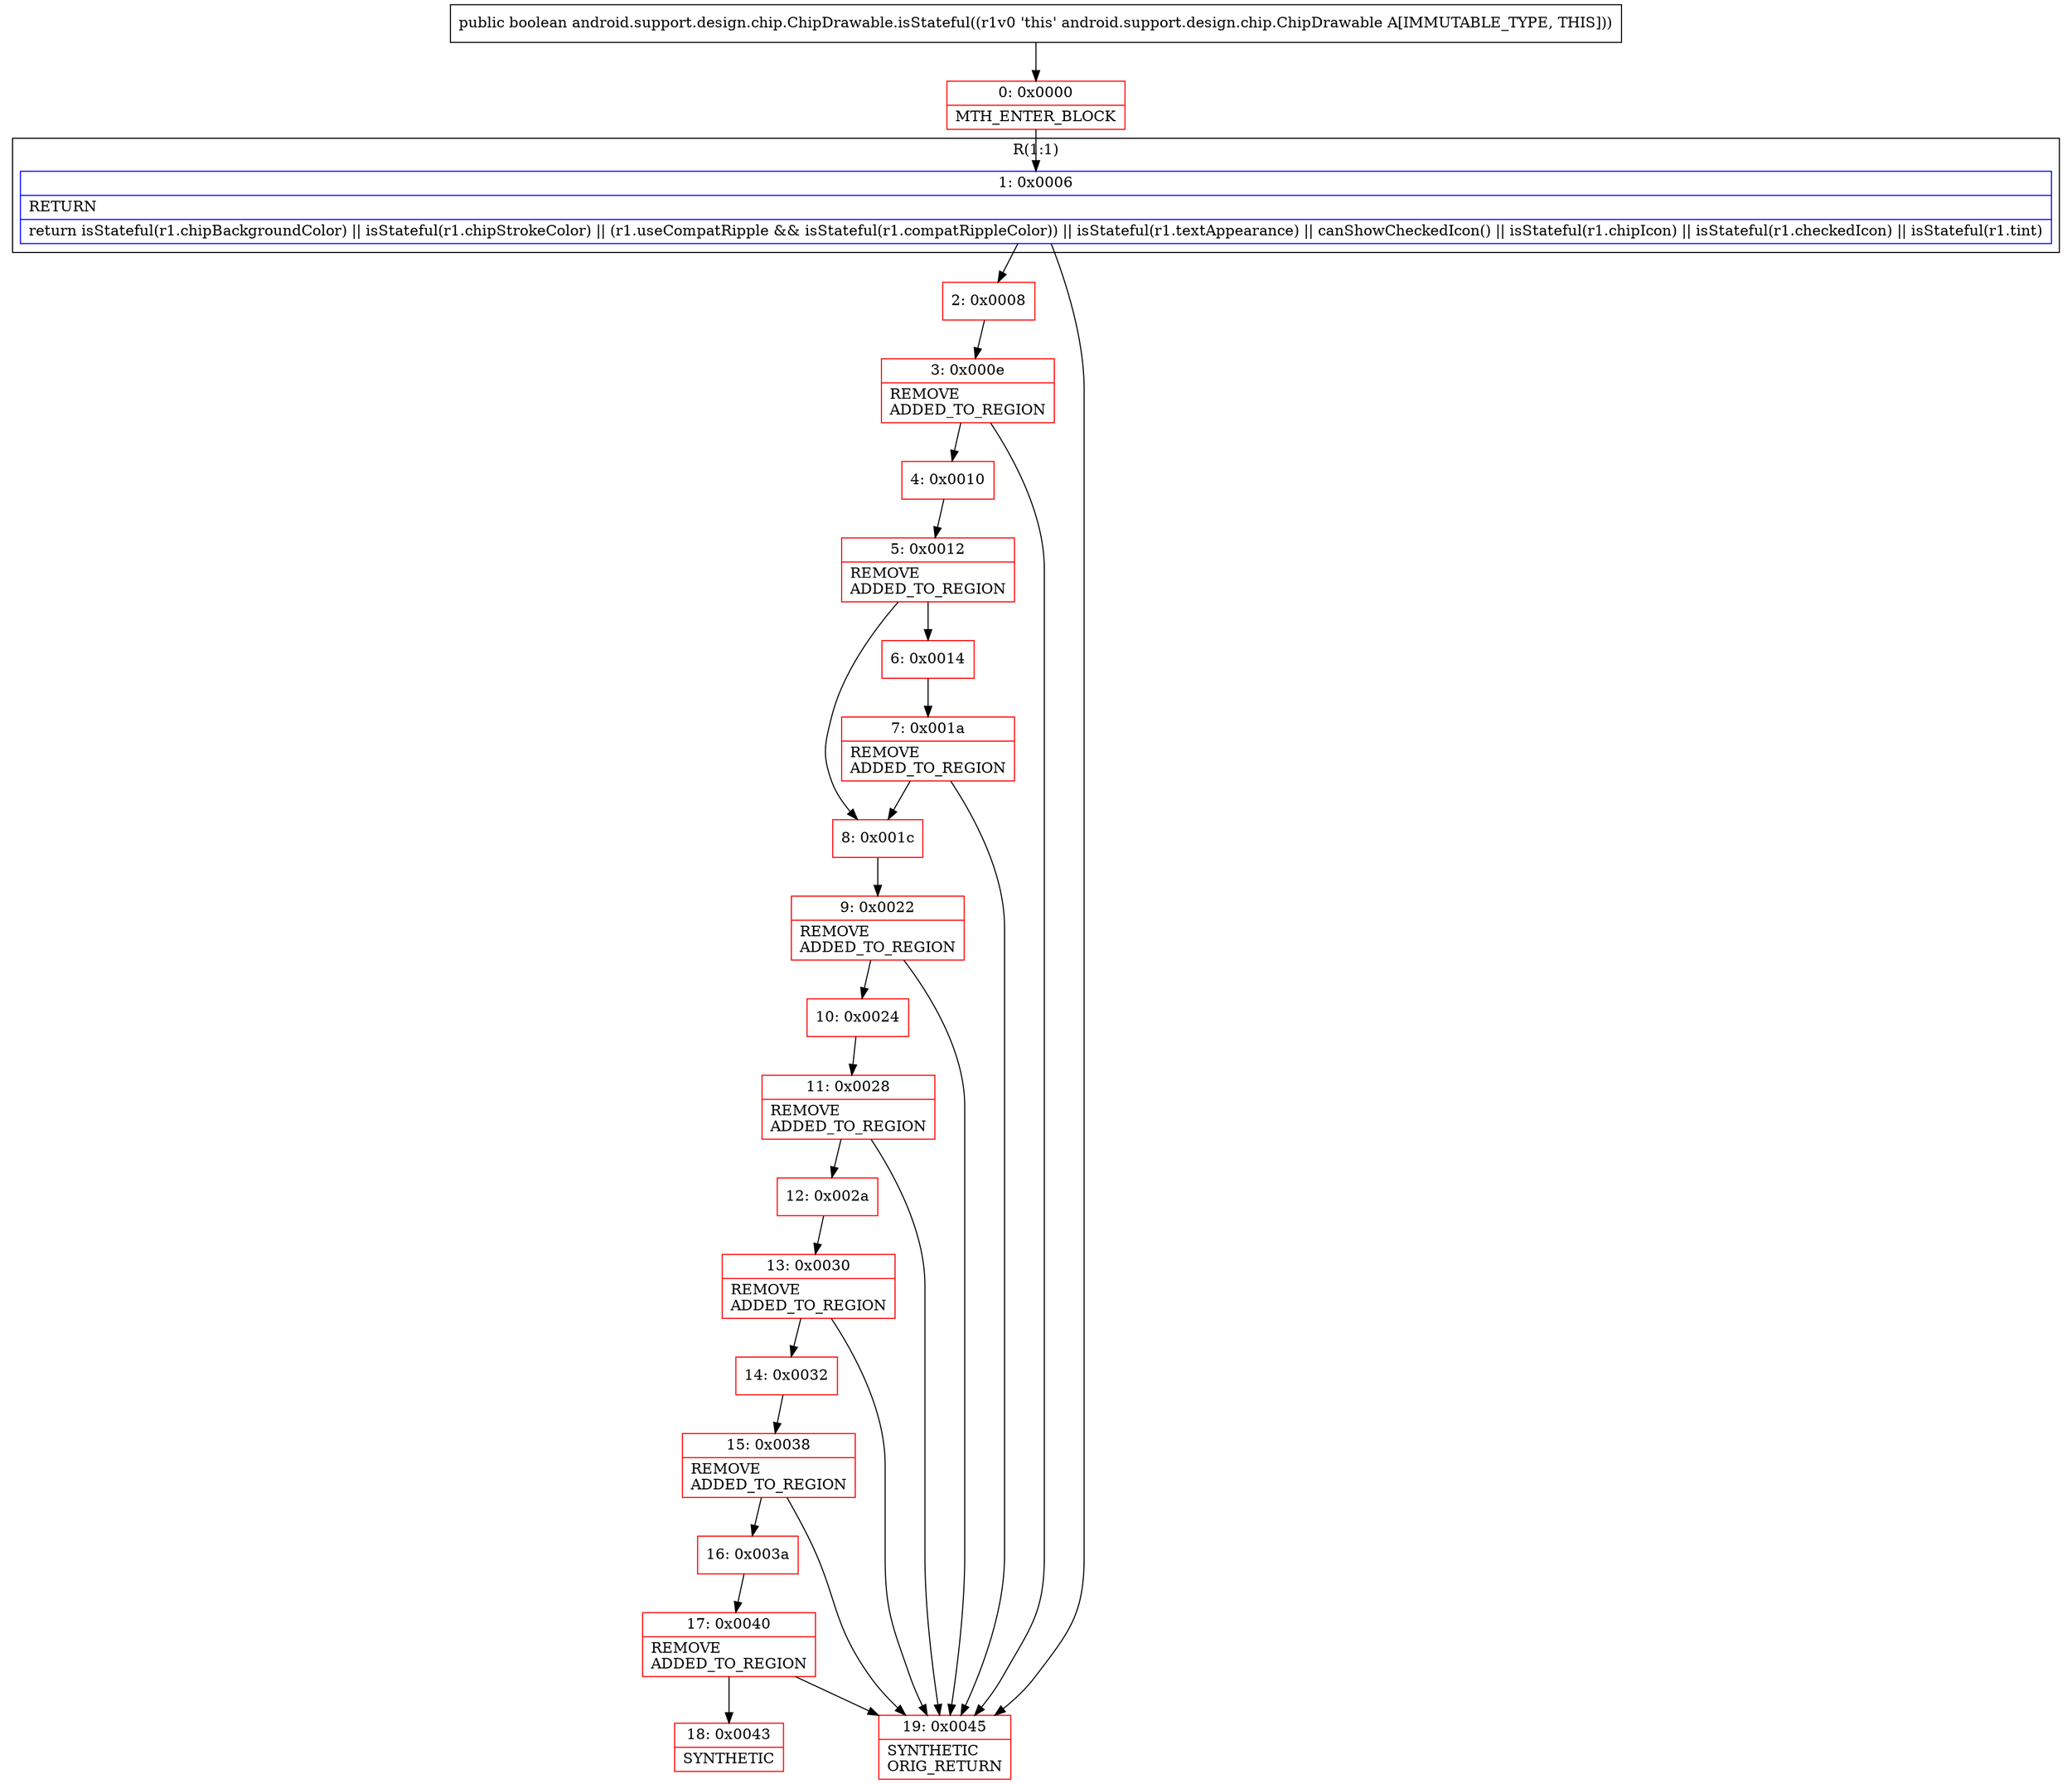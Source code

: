 digraph "CFG forandroid.support.design.chip.ChipDrawable.isStateful()Z" {
subgraph cluster_Region_638560058 {
label = "R(1:1)";
node [shape=record,color=blue];
Node_1 [shape=record,label="{1\:\ 0x0006|RETURN\l|return isStateful(r1.chipBackgroundColor) \|\| isStateful(r1.chipStrokeColor) \|\| (r1.useCompatRipple && isStateful(r1.compatRippleColor)) \|\| isStateful(r1.textAppearance) \|\| canShowCheckedIcon() \|\| isStateful(r1.chipIcon) \|\| isStateful(r1.checkedIcon) \|\| isStateful(r1.tint)\l}"];
}
Node_0 [shape=record,color=red,label="{0\:\ 0x0000|MTH_ENTER_BLOCK\l}"];
Node_2 [shape=record,color=red,label="{2\:\ 0x0008}"];
Node_3 [shape=record,color=red,label="{3\:\ 0x000e|REMOVE\lADDED_TO_REGION\l}"];
Node_4 [shape=record,color=red,label="{4\:\ 0x0010}"];
Node_5 [shape=record,color=red,label="{5\:\ 0x0012|REMOVE\lADDED_TO_REGION\l}"];
Node_6 [shape=record,color=red,label="{6\:\ 0x0014}"];
Node_7 [shape=record,color=red,label="{7\:\ 0x001a|REMOVE\lADDED_TO_REGION\l}"];
Node_8 [shape=record,color=red,label="{8\:\ 0x001c}"];
Node_9 [shape=record,color=red,label="{9\:\ 0x0022|REMOVE\lADDED_TO_REGION\l}"];
Node_10 [shape=record,color=red,label="{10\:\ 0x0024}"];
Node_11 [shape=record,color=red,label="{11\:\ 0x0028|REMOVE\lADDED_TO_REGION\l}"];
Node_12 [shape=record,color=red,label="{12\:\ 0x002a}"];
Node_13 [shape=record,color=red,label="{13\:\ 0x0030|REMOVE\lADDED_TO_REGION\l}"];
Node_14 [shape=record,color=red,label="{14\:\ 0x0032}"];
Node_15 [shape=record,color=red,label="{15\:\ 0x0038|REMOVE\lADDED_TO_REGION\l}"];
Node_16 [shape=record,color=red,label="{16\:\ 0x003a}"];
Node_17 [shape=record,color=red,label="{17\:\ 0x0040|REMOVE\lADDED_TO_REGION\l}"];
Node_18 [shape=record,color=red,label="{18\:\ 0x0043|SYNTHETIC\l}"];
Node_19 [shape=record,color=red,label="{19\:\ 0x0045|SYNTHETIC\lORIG_RETURN\l}"];
MethodNode[shape=record,label="{public boolean android.support.design.chip.ChipDrawable.isStateful((r1v0 'this' android.support.design.chip.ChipDrawable A[IMMUTABLE_TYPE, THIS])) }"];
MethodNode -> Node_0;
Node_1 -> Node_2;
Node_1 -> Node_19;
Node_0 -> Node_1;
Node_2 -> Node_3;
Node_3 -> Node_4;
Node_3 -> Node_19;
Node_4 -> Node_5;
Node_5 -> Node_6;
Node_5 -> Node_8;
Node_6 -> Node_7;
Node_7 -> Node_8;
Node_7 -> Node_19;
Node_8 -> Node_9;
Node_9 -> Node_10;
Node_9 -> Node_19;
Node_10 -> Node_11;
Node_11 -> Node_12;
Node_11 -> Node_19;
Node_12 -> Node_13;
Node_13 -> Node_14;
Node_13 -> Node_19;
Node_14 -> Node_15;
Node_15 -> Node_16;
Node_15 -> Node_19;
Node_16 -> Node_17;
Node_17 -> Node_18;
Node_17 -> Node_19;
}

